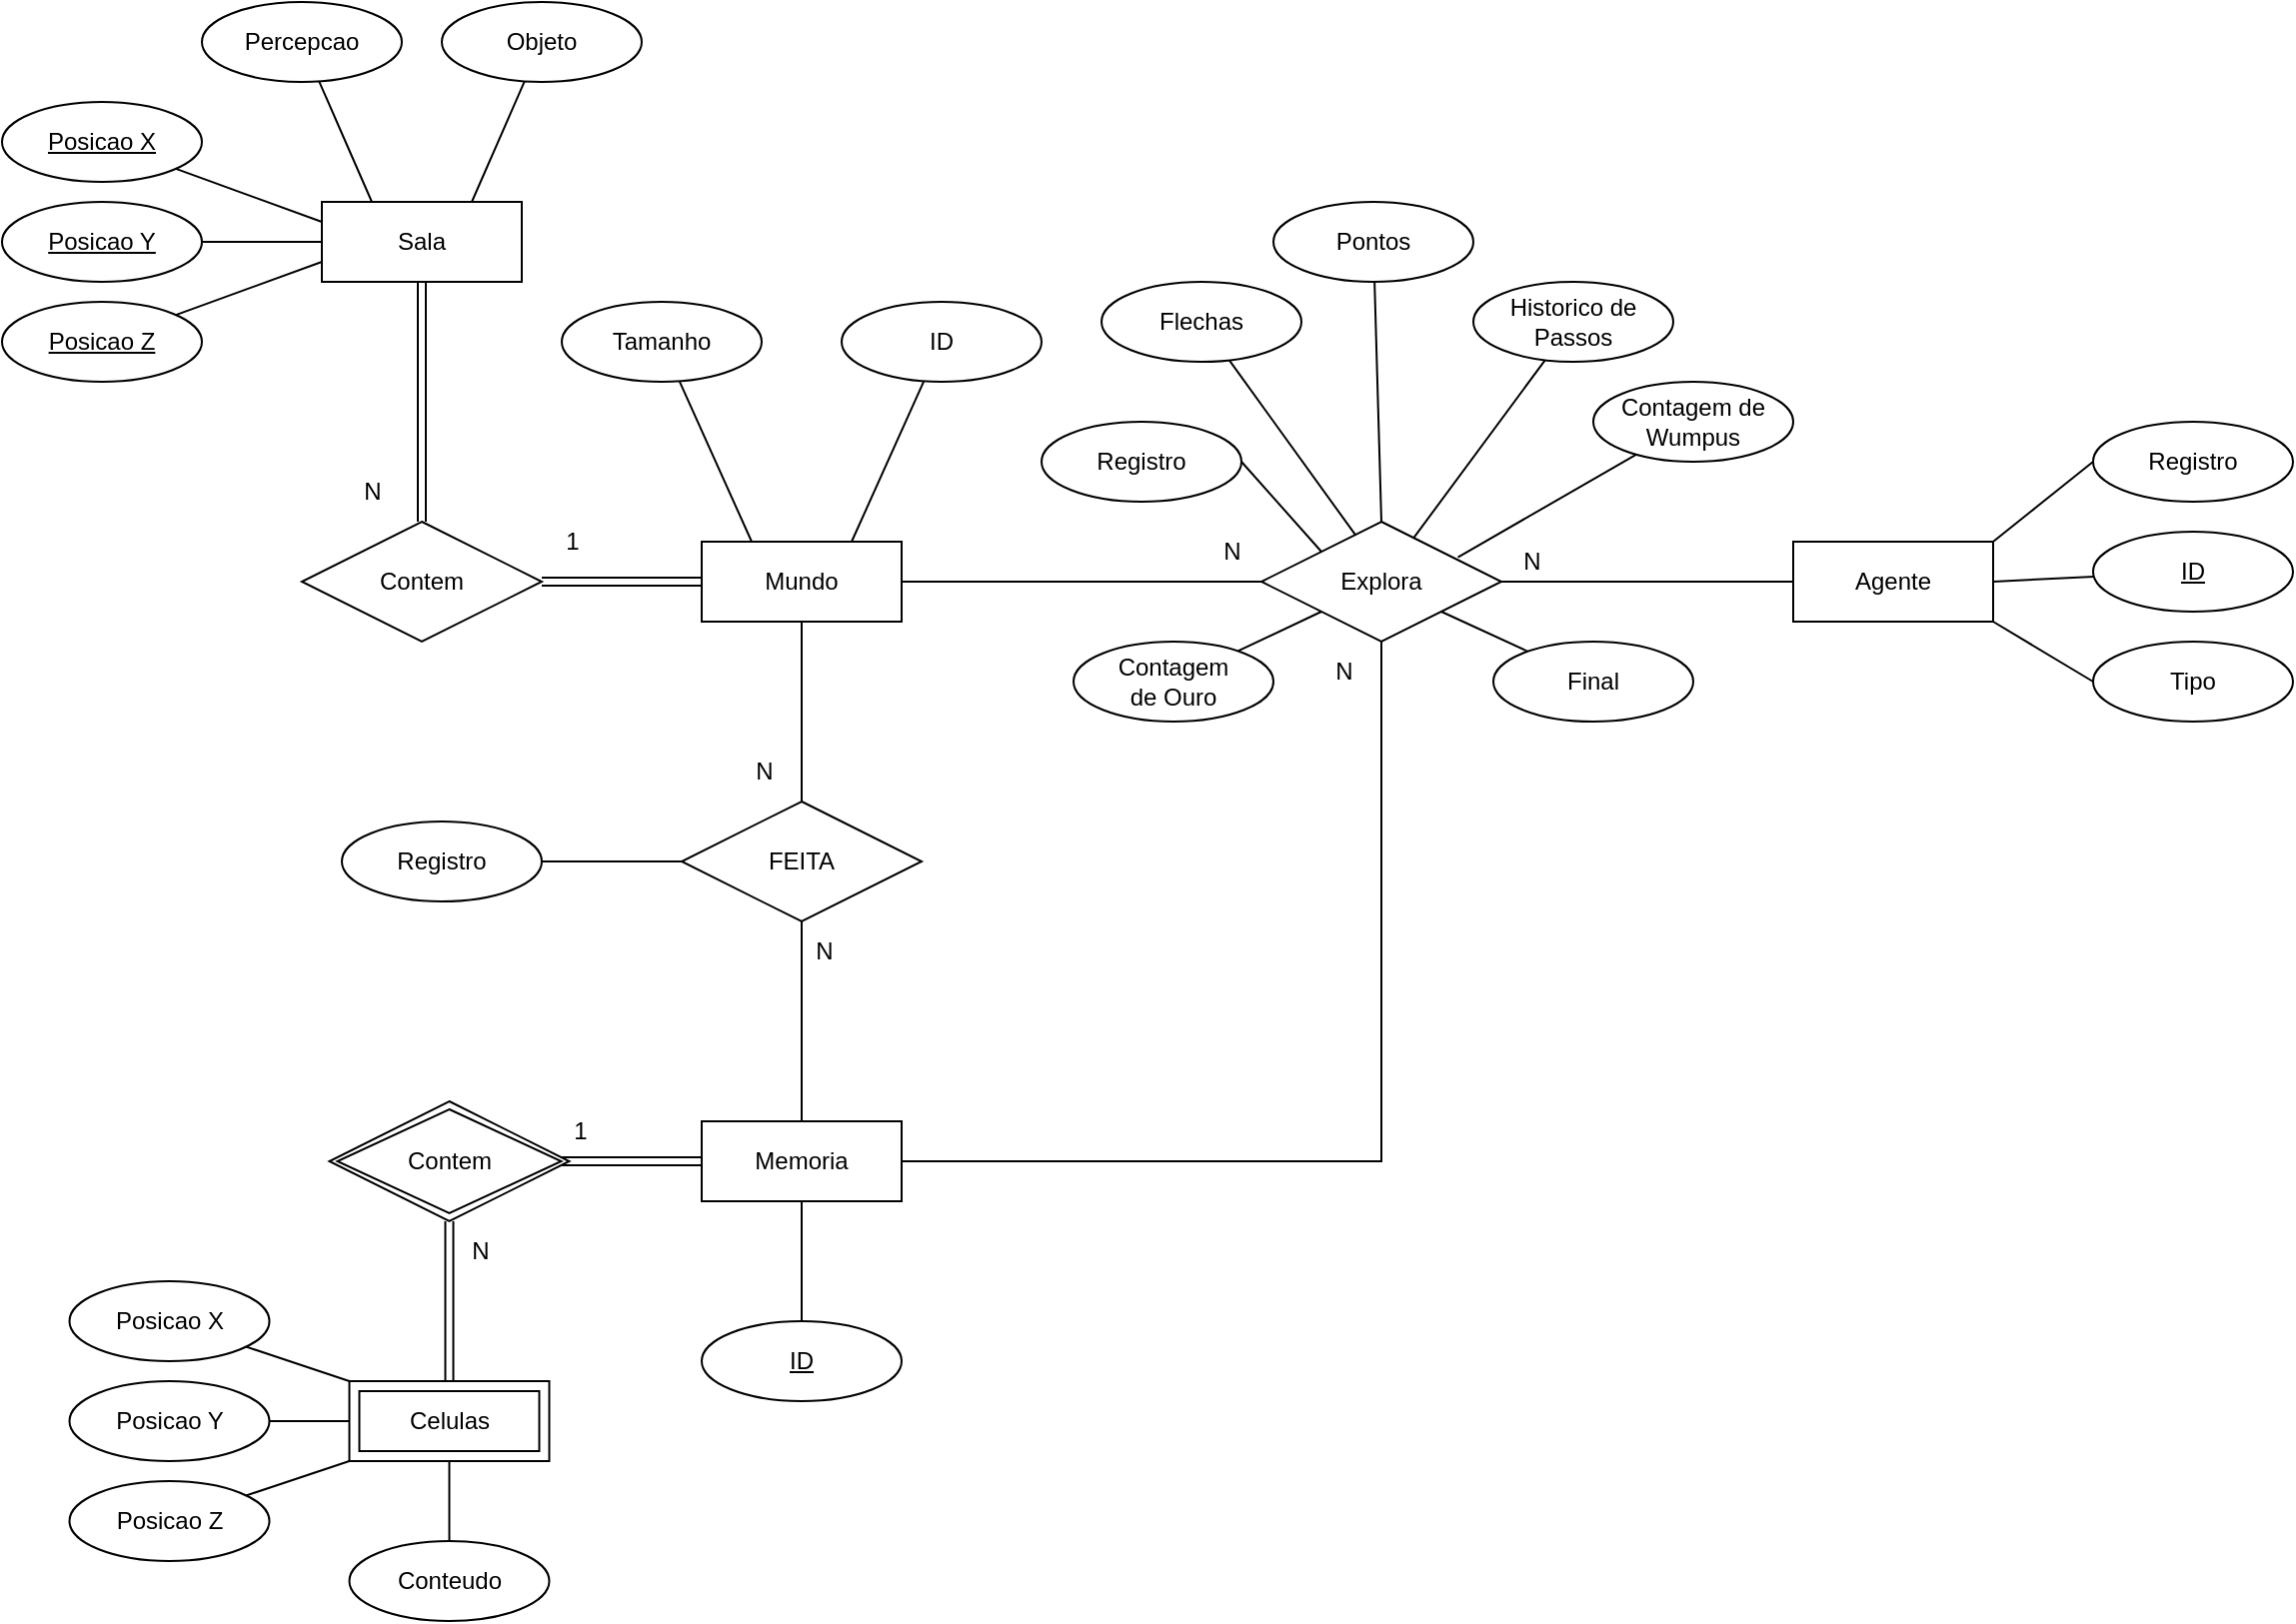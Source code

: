 <mxfile version="26.0.15">
  <diagram name="Página-1" id="2rxCVprSYA0I6oxtM1bU">
    <mxGraphModel dx="1025" dy="626" grid="1" gridSize="10" guides="1" tooltips="1" connect="1" arrows="1" fold="1" page="1" pageScale="1" pageWidth="827" pageHeight="1169" math="0" shadow="0">
      <root>
        <mxCell id="0" />
        <mxCell id="1" parent="0" />
        <mxCell id="1GzcjKxi82BzmVE8eocU-1" value="Mundo" style="whiteSpace=wrap;html=1;align=center;" parent="1" vertex="1">
          <mxGeometry x="764" y="460" width="100" height="40" as="geometry" />
        </mxCell>
        <mxCell id="1GzcjKxi82BzmVE8eocU-3" value="Sala" style="whiteSpace=wrap;html=1;align=center;" parent="1" vertex="1">
          <mxGeometry x="574" y="290" width="100" height="40" as="geometry" />
        </mxCell>
        <mxCell id="ZYhJoDK7U-iTkir9_Sx0-91" style="edgeStyle=orthogonalEdgeStyle;rounded=0;orthogonalLoop=1;jettySize=auto;html=1;entryX=1;entryY=0.5;entryDx=0;entryDy=0;endArrow=none;startFill=0;" edge="1" parent="1" source="1GzcjKxi82BzmVE8eocU-4" target="ZYhJoDK7U-iTkir9_Sx0-14">
          <mxGeometry relative="1" as="geometry" />
        </mxCell>
        <mxCell id="1GzcjKxi82BzmVE8eocU-4" value="Agente" style="whiteSpace=wrap;html=1;align=center;" parent="1" vertex="1">
          <mxGeometry x="1310" y="460" width="100" height="40" as="geometry" />
        </mxCell>
        <mxCell id="ZYhJoDK7U-iTkir9_Sx0-66" value="" style="edgeStyle=orthogonalEdgeStyle;rounded=0;orthogonalLoop=1;jettySize=auto;html=1;shape=link;entryX=0.95;entryY=0.5;entryDx=0;entryDy=0;entryPerimeter=0;" edge="1" parent="1" source="1GzcjKxi82BzmVE8eocU-6" target="ZYhJoDK7U-iTkir9_Sx0-67">
          <mxGeometry relative="1" as="geometry">
            <mxPoint x="692.75" y="770" as="targetPoint" />
          </mxGeometry>
        </mxCell>
        <mxCell id="ZYhJoDK7U-iTkir9_Sx0-95" style="edgeStyle=orthogonalEdgeStyle;rounded=0;orthogonalLoop=1;jettySize=auto;html=1;entryX=0.5;entryY=1;entryDx=0;entryDy=0;endArrow=none;startFill=0;" edge="1" parent="1" source="1GzcjKxi82BzmVE8eocU-6" target="ZYhJoDK7U-iTkir9_Sx0-14">
          <mxGeometry relative="1" as="geometry" />
        </mxCell>
        <mxCell id="1GzcjKxi82BzmVE8eocU-6" value="Memoria" style="whiteSpace=wrap;html=1;align=center;" parent="1" vertex="1">
          <mxGeometry x="764" y="750" width="100" height="40" as="geometry" />
        </mxCell>
        <mxCell id="1GzcjKxi82BzmVE8eocU-9" value="" style="rounded=0;orthogonalLoop=1;jettySize=auto;html=1;endArrow=none;startFill=0;entryX=0.25;entryY=0;entryDx=0;entryDy=0;" parent="1" source="1GzcjKxi82BzmVE8eocU-7" target="1GzcjKxi82BzmVE8eocU-1" edge="1">
          <mxGeometry relative="1" as="geometry" />
        </mxCell>
        <mxCell id="1GzcjKxi82BzmVE8eocU-7" value="Tamanho" style="ellipse;whiteSpace=wrap;html=1;align=center;" parent="1" vertex="1">
          <mxGeometry x="694" y="340" width="100" height="40" as="geometry" />
        </mxCell>
        <mxCell id="ZYhJoDK7U-iTkir9_Sx0-42" style="rounded=0;orthogonalLoop=1;jettySize=auto;html=1;entryX=0.75;entryY=0;entryDx=0;entryDy=0;endArrow=none;startFill=0;" edge="1" parent="1" source="1GzcjKxi82BzmVE8eocU-10" target="1GzcjKxi82BzmVE8eocU-1">
          <mxGeometry relative="1" as="geometry" />
        </mxCell>
        <mxCell id="1GzcjKxi82BzmVE8eocU-10" value="ID" style="ellipse;whiteSpace=wrap;html=1;align=center;" parent="1" vertex="1">
          <mxGeometry x="834" y="340" width="100" height="40" as="geometry" />
        </mxCell>
        <mxCell id="1GzcjKxi82BzmVE8eocU-13" style="edgeStyle=orthogonalEdgeStyle;rounded=0;orthogonalLoop=1;jettySize=auto;html=1;entryX=0;entryY=0.5;entryDx=0;entryDy=0;endArrow=none;startFill=0;shape=link;" parent="1" source="1GzcjKxi82BzmVE8eocU-12" target="1GzcjKxi82BzmVE8eocU-1" edge="1">
          <mxGeometry relative="1" as="geometry" />
        </mxCell>
        <mxCell id="1GzcjKxi82BzmVE8eocU-14" style="edgeStyle=orthogonalEdgeStyle;rounded=0;orthogonalLoop=1;jettySize=auto;html=1;entryX=0.5;entryY=1;entryDx=0;entryDy=0;endArrow=none;startFill=0;shape=link;" parent="1" source="1GzcjKxi82BzmVE8eocU-12" target="1GzcjKxi82BzmVE8eocU-3" edge="1">
          <mxGeometry relative="1" as="geometry" />
        </mxCell>
        <mxCell id="1GzcjKxi82BzmVE8eocU-12" value="Contem" style="shape=rhombus;perimeter=rhombusPerimeter;whiteSpace=wrap;html=1;align=center;" parent="1" vertex="1">
          <mxGeometry x="564" y="450" width="120" height="60" as="geometry" />
        </mxCell>
        <mxCell id="1GzcjKxi82BzmVE8eocU-15" value="1" style="text;html=1;align=center;verticalAlign=middle;resizable=0;points=[];autosize=1;strokeColor=none;fillColor=none;" parent="1" vertex="1">
          <mxGeometry x="684" y="445" width="30" height="30" as="geometry" />
        </mxCell>
        <mxCell id="1GzcjKxi82BzmVE8eocU-16" value="N" style="text;html=1;align=center;verticalAlign=middle;resizable=0;points=[];autosize=1;strokeColor=none;fillColor=none;" parent="1" vertex="1">
          <mxGeometry x="584" y="420" width="30" height="30" as="geometry" />
        </mxCell>
        <mxCell id="ZYhJoDK7U-iTkir9_Sx0-4" style="rounded=0;orthogonalLoop=1;jettySize=auto;html=1;entryX=0;entryY=0.25;entryDx=0;entryDy=0;endArrow=none;startFill=0;" edge="1" parent="1" source="ZYhJoDK7U-iTkir9_Sx0-1" target="1GzcjKxi82BzmVE8eocU-3">
          <mxGeometry relative="1" as="geometry" />
        </mxCell>
        <mxCell id="ZYhJoDK7U-iTkir9_Sx0-1" value="Posicao X" style="ellipse;whiteSpace=wrap;html=1;align=center;fontStyle=4;" vertex="1" parent="1">
          <mxGeometry x="414" y="240" width="100" height="40" as="geometry" />
        </mxCell>
        <mxCell id="ZYhJoDK7U-iTkir9_Sx0-5" style="rounded=0;orthogonalLoop=1;jettySize=auto;html=1;entryX=0;entryY=0.5;entryDx=0;entryDy=0;endArrow=none;startFill=0;" edge="1" parent="1" source="ZYhJoDK7U-iTkir9_Sx0-2" target="1GzcjKxi82BzmVE8eocU-3">
          <mxGeometry relative="1" as="geometry" />
        </mxCell>
        <mxCell id="ZYhJoDK7U-iTkir9_Sx0-2" value="Posicao Y" style="ellipse;whiteSpace=wrap;html=1;align=center;fontStyle=4;" vertex="1" parent="1">
          <mxGeometry x="414" y="290" width="100" height="40" as="geometry" />
        </mxCell>
        <mxCell id="ZYhJoDK7U-iTkir9_Sx0-7" style="rounded=0;orthogonalLoop=1;jettySize=auto;html=1;entryX=0;entryY=0.75;entryDx=0;entryDy=0;endArrow=none;startFill=0;" edge="1" parent="1" source="ZYhJoDK7U-iTkir9_Sx0-3" target="1GzcjKxi82BzmVE8eocU-3">
          <mxGeometry relative="1" as="geometry" />
        </mxCell>
        <mxCell id="ZYhJoDK7U-iTkir9_Sx0-3" value="Posicao Z" style="ellipse;whiteSpace=wrap;html=1;align=center;fontStyle=4;" vertex="1" parent="1">
          <mxGeometry x="414" y="340" width="100" height="40" as="geometry" />
        </mxCell>
        <mxCell id="ZYhJoDK7U-iTkir9_Sx0-11" value="" style="rounded=0;orthogonalLoop=1;jettySize=auto;html=1;endArrow=none;startFill=0;entryX=0.25;entryY=0;entryDx=0;entryDy=0;" edge="1" parent="1" source="ZYhJoDK7U-iTkir9_Sx0-10" target="1GzcjKxi82BzmVE8eocU-3">
          <mxGeometry relative="1" as="geometry" />
        </mxCell>
        <mxCell id="ZYhJoDK7U-iTkir9_Sx0-10" value="Percepcao" style="ellipse;whiteSpace=wrap;html=1;align=center;" vertex="1" parent="1">
          <mxGeometry x="514" y="190" width="100" height="40" as="geometry" />
        </mxCell>
        <mxCell id="ZYhJoDK7U-iTkir9_Sx0-13" value="" style="rounded=0;orthogonalLoop=1;jettySize=auto;html=1;endArrow=none;startFill=0;entryX=0.75;entryY=0;entryDx=0;entryDy=0;" edge="1" parent="1" source="ZYhJoDK7U-iTkir9_Sx0-12" target="1GzcjKxi82BzmVE8eocU-3">
          <mxGeometry relative="1" as="geometry" />
        </mxCell>
        <mxCell id="ZYhJoDK7U-iTkir9_Sx0-12" value="Objeto" style="ellipse;whiteSpace=wrap;html=1;align=center;" vertex="1" parent="1">
          <mxGeometry x="634" y="190" width="100" height="40" as="geometry" />
        </mxCell>
        <mxCell id="ZYhJoDK7U-iTkir9_Sx0-15" value="" style="edgeStyle=orthogonalEdgeStyle;rounded=0;orthogonalLoop=1;jettySize=auto;html=1;endArrow=none;startFill=0;" edge="1" parent="1" source="ZYhJoDK7U-iTkir9_Sx0-14" target="1GzcjKxi82BzmVE8eocU-1">
          <mxGeometry relative="1" as="geometry" />
        </mxCell>
        <mxCell id="ZYhJoDK7U-iTkir9_Sx0-14" value="Explora" style="shape=rhombus;perimeter=rhombusPerimeter;whiteSpace=wrap;html=1;align=center;" vertex="1" parent="1">
          <mxGeometry x="1044" y="450" width="120" height="60" as="geometry" />
        </mxCell>
        <mxCell id="ZYhJoDK7U-iTkir9_Sx0-17" value="N" style="text;html=1;align=center;verticalAlign=middle;resizable=0;points=[];autosize=1;strokeColor=none;fillColor=none;" vertex="1" parent="1">
          <mxGeometry x="1164" y="455" width="30" height="30" as="geometry" />
        </mxCell>
        <mxCell id="ZYhJoDK7U-iTkir9_Sx0-18" value="N" style="text;html=1;align=center;verticalAlign=middle;resizable=0;points=[];autosize=1;strokeColor=none;fillColor=none;" vertex="1" parent="1">
          <mxGeometry x="1014" y="450" width="30" height="30" as="geometry" />
        </mxCell>
        <mxCell id="ZYhJoDK7U-iTkir9_Sx0-50" style="rounded=0;orthogonalLoop=1;jettySize=auto;html=1;entryX=1;entryY=0.5;entryDx=0;entryDy=0;endArrow=none;startFill=0;" edge="1" parent="1" source="ZYhJoDK7U-iTkir9_Sx0-19" target="1GzcjKxi82BzmVE8eocU-4">
          <mxGeometry relative="1" as="geometry" />
        </mxCell>
        <mxCell id="ZYhJoDK7U-iTkir9_Sx0-19" value="ID" style="ellipse;whiteSpace=wrap;html=1;align=center;fontStyle=4;" vertex="1" parent="1">
          <mxGeometry x="1460" y="455" width="100" height="40" as="geometry" />
        </mxCell>
        <mxCell id="ZYhJoDK7U-iTkir9_Sx0-51" value="" style="rounded=0;orthogonalLoop=1;jettySize=auto;html=1;endArrow=none;startFill=0;entryX=1;entryY=1;entryDx=0;entryDy=0;exitX=0;exitY=0.5;exitDx=0;exitDy=0;" edge="1" parent="1" source="ZYhJoDK7U-iTkir9_Sx0-20" target="1GzcjKxi82BzmVE8eocU-4">
          <mxGeometry relative="1" as="geometry" />
        </mxCell>
        <mxCell id="ZYhJoDK7U-iTkir9_Sx0-20" value="Tipo" style="ellipse;whiteSpace=wrap;html=1;align=center;" vertex="1" parent="1">
          <mxGeometry x="1460" y="510" width="100" height="40" as="geometry" />
        </mxCell>
        <mxCell id="ZYhJoDK7U-iTkir9_Sx0-53" style="rounded=0;orthogonalLoop=1;jettySize=auto;html=1;entryX=0.5;entryY=0;entryDx=0;entryDy=0;endArrow=none;startFill=0;" edge="1" parent="1" source="ZYhJoDK7U-iTkir9_Sx0-25" target="ZYhJoDK7U-iTkir9_Sx0-14">
          <mxGeometry relative="1" as="geometry" />
        </mxCell>
        <mxCell id="ZYhJoDK7U-iTkir9_Sx0-25" value="Pontos" style="ellipse;whiteSpace=wrap;html=1;align=center;" vertex="1" parent="1">
          <mxGeometry x="1050" y="290" width="100" height="40" as="geometry" />
        </mxCell>
        <mxCell id="ZYhJoDK7U-iTkir9_Sx0-54" style="rounded=0;orthogonalLoop=1;jettySize=auto;html=1;entryX=0.393;entryY=0.114;entryDx=0;entryDy=0;endArrow=none;startFill=0;entryPerimeter=0;" edge="1" parent="1" source="ZYhJoDK7U-iTkir9_Sx0-26" target="ZYhJoDK7U-iTkir9_Sx0-14">
          <mxGeometry relative="1" as="geometry" />
        </mxCell>
        <mxCell id="ZYhJoDK7U-iTkir9_Sx0-26" value="Flechas" style="ellipse;whiteSpace=wrap;html=1;align=center;" vertex="1" parent="1">
          <mxGeometry x="964" y="330" width="100" height="40" as="geometry" />
        </mxCell>
        <mxCell id="ZYhJoDK7U-iTkir9_Sx0-52" style="rounded=0;orthogonalLoop=1;jettySize=auto;html=1;entryX=1;entryY=0;entryDx=0;entryDy=0;endArrow=none;startFill=0;exitX=0;exitY=0.5;exitDx=0;exitDy=0;" edge="1" parent="1" source="ZYhJoDK7U-iTkir9_Sx0-29" target="1GzcjKxi82BzmVE8eocU-4">
          <mxGeometry relative="1" as="geometry" />
        </mxCell>
        <mxCell id="ZYhJoDK7U-iTkir9_Sx0-29" value="Registro" style="ellipse;whiteSpace=wrap;html=1;align=center;" vertex="1" parent="1">
          <mxGeometry x="1460" y="400" width="100" height="40" as="geometry" />
        </mxCell>
        <mxCell id="ZYhJoDK7U-iTkir9_Sx0-57" style="rounded=0;orthogonalLoop=1;jettySize=auto;html=1;entryX=1;entryY=1;entryDx=0;entryDy=0;endArrow=none;startFill=0;" edge="1" parent="1" source="ZYhJoDK7U-iTkir9_Sx0-31" target="ZYhJoDK7U-iTkir9_Sx0-14">
          <mxGeometry relative="1" as="geometry" />
        </mxCell>
        <mxCell id="ZYhJoDK7U-iTkir9_Sx0-31" value="Final" style="ellipse;whiteSpace=wrap;html=1;align=center;" vertex="1" parent="1">
          <mxGeometry x="1160" y="510" width="100" height="40" as="geometry" />
        </mxCell>
        <mxCell id="ZYhJoDK7U-iTkir9_Sx0-55" style="rounded=0;orthogonalLoop=1;jettySize=auto;html=1;endArrow=none;startFill=0;" edge="1" parent="1" source="ZYhJoDK7U-iTkir9_Sx0-32" target="ZYhJoDK7U-iTkir9_Sx0-14">
          <mxGeometry relative="1" as="geometry" />
        </mxCell>
        <mxCell id="ZYhJoDK7U-iTkir9_Sx0-32" value="Historico de&lt;div&gt;Passos&lt;/div&gt;" style="ellipse;whiteSpace=wrap;html=1;align=center;" vertex="1" parent="1">
          <mxGeometry x="1150" y="330" width="100" height="40" as="geometry" />
        </mxCell>
        <mxCell id="ZYhJoDK7U-iTkir9_Sx0-56" style="rounded=0;orthogonalLoop=1;jettySize=auto;html=1;entryX=0.819;entryY=0.297;entryDx=0;entryDy=0;endArrow=none;startFill=0;entryPerimeter=0;" edge="1" parent="1" source="ZYhJoDK7U-iTkir9_Sx0-33" target="ZYhJoDK7U-iTkir9_Sx0-14">
          <mxGeometry relative="1" as="geometry" />
        </mxCell>
        <mxCell id="ZYhJoDK7U-iTkir9_Sx0-33" value="Contagem de&lt;div&gt;Wumpus&lt;/div&gt;" style="ellipse;whiteSpace=wrap;html=1;align=center;" vertex="1" parent="1">
          <mxGeometry x="1210" y="380" width="100" height="40" as="geometry" />
        </mxCell>
        <mxCell id="ZYhJoDK7U-iTkir9_Sx0-39" style="edgeStyle=orthogonalEdgeStyle;rounded=0;orthogonalLoop=1;jettySize=auto;html=1;entryX=0.5;entryY=0;entryDx=0;entryDy=0;endArrow=none;startFill=0;exitX=0.5;exitY=1;exitDx=0;exitDy=0;" edge="1" parent="1" source="ZYhJoDK7U-iTkir9_Sx0-37" target="1GzcjKxi82BzmVE8eocU-6">
          <mxGeometry relative="1" as="geometry">
            <Array as="points">
              <mxPoint x="814" y="730" />
              <mxPoint x="814" y="730" />
            </Array>
          </mxGeometry>
        </mxCell>
        <mxCell id="ZYhJoDK7U-iTkir9_Sx0-41" value="" style="edgeStyle=orthogonalEdgeStyle;rounded=0;orthogonalLoop=1;jettySize=auto;html=1;endArrow=none;startFill=0;" edge="1" parent="1" source="ZYhJoDK7U-iTkir9_Sx0-37" target="1GzcjKxi82BzmVE8eocU-1">
          <mxGeometry relative="1" as="geometry" />
        </mxCell>
        <mxCell id="ZYhJoDK7U-iTkir9_Sx0-37" value="FEITA" style="shape=rhombus;perimeter=rhombusPerimeter;whiteSpace=wrap;html=1;align=center;" vertex="1" parent="1">
          <mxGeometry x="754" y="590" width="120" height="60" as="geometry" />
        </mxCell>
        <mxCell id="ZYhJoDK7U-iTkir9_Sx0-43" value="N" style="text;html=1;align=center;verticalAlign=middle;resizable=0;points=[];autosize=1;strokeColor=none;fillColor=none;" vertex="1" parent="1">
          <mxGeometry x="780" y="560" width="30" height="30" as="geometry" />
        </mxCell>
        <mxCell id="ZYhJoDK7U-iTkir9_Sx0-44" value="N" style="text;html=1;align=center;verticalAlign=middle;resizable=0;points=[];autosize=1;strokeColor=none;fillColor=none;" vertex="1" parent="1">
          <mxGeometry x="810" y="650" width="30" height="30" as="geometry" />
        </mxCell>
        <mxCell id="ZYhJoDK7U-iTkir9_Sx0-45" value="N" style="text;html=1;align=center;verticalAlign=middle;resizable=0;points=[];autosize=1;strokeColor=none;fillColor=none;" vertex="1" parent="1">
          <mxGeometry x="1070" y="510" width="30" height="30" as="geometry" />
        </mxCell>
        <mxCell id="ZYhJoDK7U-iTkir9_Sx0-63" value="" style="rounded=0;orthogonalLoop=1;jettySize=auto;html=1;endArrow=none;startFill=0;" edge="1" parent="1" source="ZYhJoDK7U-iTkir9_Sx0-62" target="1GzcjKxi82BzmVE8eocU-6">
          <mxGeometry relative="1" as="geometry" />
        </mxCell>
        <mxCell id="ZYhJoDK7U-iTkir9_Sx0-62" value="ID" style="ellipse;whiteSpace=wrap;html=1;align=center;fontStyle=4;" vertex="1" parent="1">
          <mxGeometry x="764" y="850" width="100" height="40" as="geometry" />
        </mxCell>
        <mxCell id="ZYhJoDK7U-iTkir9_Sx0-67" value="Contem" style="shape=rhombus;double=1;perimeter=rhombusPerimeter;whiteSpace=wrap;html=1;align=center;" vertex="1" parent="1">
          <mxGeometry x="577.75" y="740" width="120" height="60" as="geometry" />
        </mxCell>
        <mxCell id="ZYhJoDK7U-iTkir9_Sx0-69" value="" style="edgeStyle=orthogonalEdgeStyle;rounded=0;orthogonalLoop=1;jettySize=auto;html=1;shape=link;" edge="1" parent="1" source="ZYhJoDK7U-iTkir9_Sx0-68" target="ZYhJoDK7U-iTkir9_Sx0-67">
          <mxGeometry relative="1" as="geometry" />
        </mxCell>
        <mxCell id="ZYhJoDK7U-iTkir9_Sx0-68" value="Celulas" style="shape=ext;margin=3;double=1;whiteSpace=wrap;html=1;align=center;" vertex="1" parent="1">
          <mxGeometry x="587.75" y="880" width="100" height="40" as="geometry" />
        </mxCell>
        <mxCell id="ZYhJoDK7U-iTkir9_Sx0-70" value="1" style="text;html=1;align=center;verticalAlign=middle;resizable=0;points=[];autosize=1;strokeColor=none;fillColor=none;" vertex="1" parent="1">
          <mxGeometry x="687.75" y="740" width="30" height="30" as="geometry" />
        </mxCell>
        <mxCell id="ZYhJoDK7U-iTkir9_Sx0-71" value="N" style="text;html=1;align=center;verticalAlign=middle;resizable=0;points=[];autosize=1;strokeColor=none;fillColor=none;" vertex="1" parent="1">
          <mxGeometry x="637.75" y="800" width="30" height="30" as="geometry" />
        </mxCell>
        <mxCell id="ZYhJoDK7U-iTkir9_Sx0-84" style="rounded=0;orthogonalLoop=1;jettySize=auto;html=1;entryX=0;entryY=1;entryDx=0;entryDy=0;endArrow=none;startFill=0;" edge="1" parent="1" source="ZYhJoDK7U-iTkir9_Sx0-79" target="ZYhJoDK7U-iTkir9_Sx0-68">
          <mxGeometry relative="1" as="geometry" />
        </mxCell>
        <mxCell id="ZYhJoDK7U-iTkir9_Sx0-79" value="Posicao Z" style="ellipse;whiteSpace=wrap;html=1;align=center;" vertex="1" parent="1">
          <mxGeometry x="447.75" y="930" width="100" height="40" as="geometry" />
        </mxCell>
        <mxCell id="ZYhJoDK7U-iTkir9_Sx0-83" style="rounded=0;orthogonalLoop=1;jettySize=auto;html=1;entryX=0;entryY=0.5;entryDx=0;entryDy=0;endArrow=none;startFill=0;" edge="1" parent="1" source="ZYhJoDK7U-iTkir9_Sx0-80" target="ZYhJoDK7U-iTkir9_Sx0-68">
          <mxGeometry relative="1" as="geometry" />
        </mxCell>
        <mxCell id="ZYhJoDK7U-iTkir9_Sx0-80" value="Posicao Y" style="ellipse;whiteSpace=wrap;html=1;align=center;" vertex="1" parent="1">
          <mxGeometry x="447.75" y="880" width="100" height="40" as="geometry" />
        </mxCell>
        <mxCell id="ZYhJoDK7U-iTkir9_Sx0-82" style="rounded=0;orthogonalLoop=1;jettySize=auto;html=1;entryX=0;entryY=0;entryDx=0;entryDy=0;endArrow=none;startFill=0;" edge="1" parent="1" source="ZYhJoDK7U-iTkir9_Sx0-81" target="ZYhJoDK7U-iTkir9_Sx0-68">
          <mxGeometry relative="1" as="geometry" />
        </mxCell>
        <mxCell id="ZYhJoDK7U-iTkir9_Sx0-81" value="Posicao X" style="ellipse;whiteSpace=wrap;html=1;align=center;" vertex="1" parent="1">
          <mxGeometry x="447.75" y="830" width="100" height="40" as="geometry" />
        </mxCell>
        <mxCell id="ZYhJoDK7U-iTkir9_Sx0-86" value="" style="rounded=0;orthogonalLoop=1;jettySize=auto;html=1;endArrow=none;startFill=0;" edge="1" parent="1" source="ZYhJoDK7U-iTkir9_Sx0-85" target="ZYhJoDK7U-iTkir9_Sx0-68">
          <mxGeometry relative="1" as="geometry" />
        </mxCell>
        <mxCell id="ZYhJoDK7U-iTkir9_Sx0-85" value="Conteudo" style="ellipse;whiteSpace=wrap;html=1;align=center;" vertex="1" parent="1">
          <mxGeometry x="587.75" y="960" width="100" height="40" as="geometry" />
        </mxCell>
        <mxCell id="ZYhJoDK7U-iTkir9_Sx0-88" style="rounded=0;orthogonalLoop=1;jettySize=auto;html=1;entryX=0;entryY=0;entryDx=0;entryDy=0;exitX=1;exitY=0.5;exitDx=0;exitDy=0;endArrow=none;startFill=0;" edge="1" parent="1" source="ZYhJoDK7U-iTkir9_Sx0-87" target="ZYhJoDK7U-iTkir9_Sx0-14">
          <mxGeometry relative="1" as="geometry" />
        </mxCell>
        <mxCell id="ZYhJoDK7U-iTkir9_Sx0-87" value="Registro" style="ellipse;whiteSpace=wrap;html=1;align=center;" vertex="1" parent="1">
          <mxGeometry x="934" y="400" width="100" height="40" as="geometry" />
        </mxCell>
        <mxCell id="ZYhJoDK7U-iTkir9_Sx0-90" style="rounded=0;orthogonalLoop=1;jettySize=auto;html=1;entryX=0;entryY=1;entryDx=0;entryDy=0;endArrow=none;startFill=0;" edge="1" parent="1" source="ZYhJoDK7U-iTkir9_Sx0-89" target="ZYhJoDK7U-iTkir9_Sx0-14">
          <mxGeometry relative="1" as="geometry" />
        </mxCell>
        <mxCell id="ZYhJoDK7U-iTkir9_Sx0-89" value="Contagem&lt;div&gt;de Ouro&lt;/div&gt;" style="ellipse;whiteSpace=wrap;html=1;align=center;" vertex="1" parent="1">
          <mxGeometry x="950" y="510" width="100" height="40" as="geometry" />
        </mxCell>
        <mxCell id="ZYhJoDK7U-iTkir9_Sx0-103" style="edgeStyle=orthogonalEdgeStyle;rounded=0;orthogonalLoop=1;jettySize=auto;html=1;entryX=0;entryY=0.5;entryDx=0;entryDy=0;endArrow=none;startFill=0;" edge="1" parent="1" source="ZYhJoDK7U-iTkir9_Sx0-100" target="ZYhJoDK7U-iTkir9_Sx0-37">
          <mxGeometry relative="1" as="geometry" />
        </mxCell>
        <mxCell id="ZYhJoDK7U-iTkir9_Sx0-100" value="Registro" style="ellipse;whiteSpace=wrap;html=1;align=center;" vertex="1" parent="1">
          <mxGeometry x="584" y="600" width="100" height="40" as="geometry" />
        </mxCell>
      </root>
    </mxGraphModel>
  </diagram>
</mxfile>
